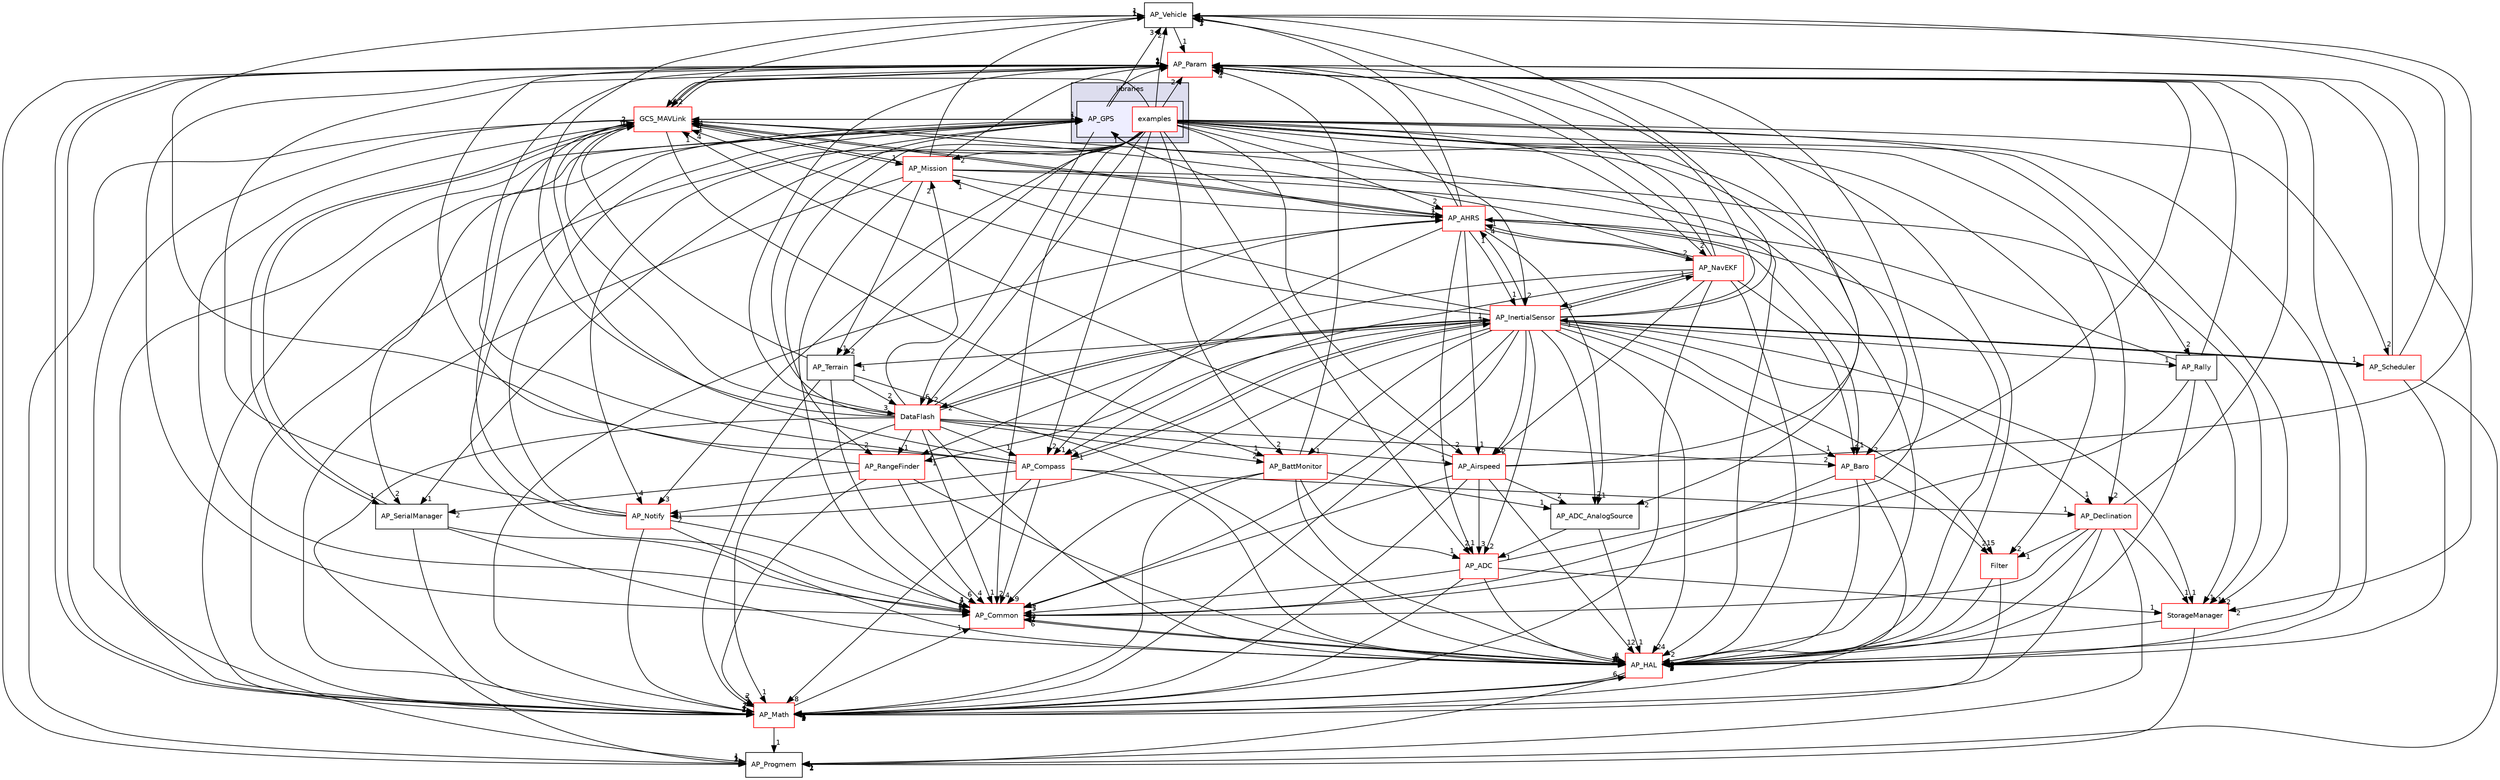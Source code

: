 digraph "libraries/AP_GPS" {
  compound=true
  node [ fontsize="10", fontname="Helvetica"];
  edge [ labelfontsize="10", labelfontname="Helvetica"];
  subgraph clusterdir_bc0718b08fb2015b8e59c47b2805f60c {
    graph [ bgcolor="#ddddee", pencolor="black", label="libraries" fontname="Helvetica", fontsize="10", URL="dir_bc0718b08fb2015b8e59c47b2805f60c.html"]
  subgraph clusterdir_dc27bcd5d3e114c391ea7ea0e777b78e {
    graph [ bgcolor="#eeeeff", pencolor="black", label="" URL="dir_dc27bcd5d3e114c391ea7ea0e777b78e.html"];
    dir_dc27bcd5d3e114c391ea7ea0e777b78e [shape=plaintext label="AP_GPS"];
    dir_fda98a31f752b40b28da85e5b5a17de6 [shape=box label="examples" color="red" fillcolor="white" style="filled" URL="dir_fda98a31f752b40b28da85e5b5a17de6.html"];
  }
  }
  dir_605736780307584fc5a1e6c30e237454 [shape=box label="AP_Vehicle" URL="dir_605736780307584fc5a1e6c30e237454.html"];
  dir_85ad937bf7c11de5c2907a482c9c56bd [shape=box label="AP_AHRS" fillcolor="white" style="filled" color="red" URL="dir_85ad937bf7c11de5c2907a482c9c56bd.html"];
  dir_a7fc19be35497a7ff9f517e98edaea32 [shape=box label="Filter" fillcolor="white" style="filled" color="red" URL="dir_a7fc19be35497a7ff9f517e98edaea32.html"];
  dir_be870cb78c6e1bc08f9e4388e1828b4d [shape=box label="GCS_MAVLink" fillcolor="white" style="filled" color="red" URL="dir_be870cb78c6e1bc08f9e4388e1828b4d.html"];
  dir_e79ddc13cd2b4faf04987f849586d280 [shape=box label="AP_Notify" fillcolor="white" style="filled" color="red" URL="dir_e79ddc13cd2b4faf04987f849586d280.html"];
  dir_1cbc10423b2512b31103883361e0123b [shape=box label="AP_HAL" fillcolor="white" style="filled" color="red" URL="dir_1cbc10423b2512b31103883361e0123b.html"];
  dir_a13c6ed4fd97de966b0386f9b4eb86c6 [shape=box label="AP_Rally" URL="dir_a13c6ed4fd97de966b0386f9b4eb86c6.html"];
  dir_200d929b8d5577e7f19dc05ce443c612 [shape=box label="AP_Param" fillcolor="white" style="filled" color="red" URL="dir_200d929b8d5577e7f19dc05ce443c612.html"];
  dir_f8d151dc119ef4d37afa003c944b490a [shape=box label="AP_InertialSensor" fillcolor="white" style="filled" color="red" URL="dir_f8d151dc119ef4d37afa003c944b490a.html"];
  dir_6094d1505bd35c5350b5dace379b2456 [shape=box label="AP_SerialManager" URL="dir_6094d1505bd35c5350b5dace379b2456.html"];
  dir_65717d02e6482fd400ba81c154f53df4 [shape=box label="AP_Compass" fillcolor="white" style="filled" color="red" URL="dir_65717d02e6482fd400ba81c154f53df4.html"];
  dir_943e52f8581fabc839a1d5cc5644b223 [shape=box label="StorageManager" fillcolor="white" style="filled" color="red" URL="dir_943e52f8581fabc839a1d5cc5644b223.html"];
  dir_996e8670f125f81a54035ee10c7e09eb [shape=box label="AP_ADC" fillcolor="white" style="filled" color="red" URL="dir_996e8670f125f81a54035ee10c7e09eb.html"];
  dir_f0f1373a5071732c20e016b31c47ef93 [shape=box label="AP_Airspeed" fillcolor="white" style="filled" color="red" URL="dir_f0f1373a5071732c20e016b31c47ef93.html"];
  dir_2db31eccffaa5186f16f2cc3bf0c362d [shape=box label="AP_RangeFinder" fillcolor="white" style="filled" color="red" URL="dir_2db31eccffaa5186f16f2cc3bf0c362d.html"];
  dir_93fb9127672489656ce87df72f6e986d [shape=box label="AP_Math" fillcolor="white" style="filled" color="red" URL="dir_93fb9127672489656ce87df72f6e986d.html"];
  dir_7db4a971a8c593e04169c3b474b45b25 [shape=box label="AP_Baro" fillcolor="white" style="filled" color="red" URL="dir_7db4a971a8c593e04169c3b474b45b25.html"];
  dir_f928a1ceb1b35bc625539098c2ce4b5a [shape=box label="AP_Terrain" URL="dir_f928a1ceb1b35bc625539098c2ce4b5a.html"];
  dir_76c3a7c075633ea7df6dd8cefcefbb8f [shape=box label="AP_Progmem" URL="dir_76c3a7c075633ea7df6dd8cefcefbb8f.html"];
  dir_210b3cddc805c7c91973d20121d570cf [shape=box label="AP_BattMonitor" fillcolor="white" style="filled" color="red" URL="dir_210b3cddc805c7c91973d20121d570cf.html"];
  dir_d9395b8c7ebe31e5b861a3fd94b6f729 [shape=box label="AP_Declination" fillcolor="white" style="filled" color="red" URL="dir_d9395b8c7ebe31e5b861a3fd94b6f729.html"];
  dir_758bea2d57e44590e8b855eb3ebf4c35 [shape=box label="AP_Scheduler" fillcolor="white" style="filled" color="red" URL="dir_758bea2d57e44590e8b855eb3ebf4c35.html"];
  dir_2890775853a43f967b43a1add8667c26 [shape=box label="AP_ADC_AnalogSource" URL="dir_2890775853a43f967b43a1add8667c26.html"];
  dir_df3f4256615fd4197927a84a019a8bd8 [shape=box label="AP_Common" fillcolor="white" style="filled" color="red" URL="dir_df3f4256615fd4197927a84a019a8bd8.html"];
  dir_8d948ab9565677f64d3685937d41488b [shape=box label="DataFlash" fillcolor="white" style="filled" color="red" URL="dir_8d948ab9565677f64d3685937d41488b.html"];
  dir_46edeb859ac943c9ceb605f4bae14ade [shape=box label="AP_NavEKF" fillcolor="white" style="filled" color="red" URL="dir_46edeb859ac943c9ceb605f4bae14ade.html"];
  dir_ba666ef17abd61415700e81def64829e [shape=box label="AP_Mission" fillcolor="white" style="filled" color="red" URL="dir_ba666ef17abd61415700e81def64829e.html"];
  dir_605736780307584fc5a1e6c30e237454->dir_200d929b8d5577e7f19dc05ce443c612 [headlabel="1", labeldistance=1.5 headhref="dir_000148_000127.html"];
  dir_85ad937bf7c11de5c2907a482c9c56bd->dir_605736780307584fc5a1e6c30e237454 [headlabel="1", labeldistance=1.5 headhref="dir_000014_000148.html"];
  dir_85ad937bf7c11de5c2907a482c9c56bd->dir_be870cb78c6e1bc08f9e4388e1828b4d [headlabel="1", labeldistance=1.5 headhref="dir_000014_000162.html"];
  dir_85ad937bf7c11de5c2907a482c9c56bd->dir_1cbc10423b2512b31103883361e0123b [headlabel="5", labeldistance=1.5 headhref="dir_000014_000046.html"];
  dir_85ad937bf7c11de5c2907a482c9c56bd->dir_200d929b8d5577e7f19dc05ce443c612 [headlabel="1", labeldistance=1.5 headhref="dir_000014_000127.html"];
  dir_85ad937bf7c11de5c2907a482c9c56bd->dir_f8d151dc119ef4d37afa003c944b490a [headlabel="1", labeldistance=1.5 headhref="dir_000014_000087.html"];
  dir_85ad937bf7c11de5c2907a482c9c56bd->dir_dc27bcd5d3e114c391ea7ea0e777b78e [headlabel="1", labeldistance=1.5 headhref="dir_000014_000042.html"];
  dir_85ad937bf7c11de5c2907a482c9c56bd->dir_65717d02e6482fd400ba81c154f53df4 [headlabel="1", labeldistance=1.5 headhref="dir_000014_000033.html"];
  dir_85ad937bf7c11de5c2907a482c9c56bd->dir_996e8670f125f81a54035ee10c7e09eb [headlabel="1", labeldistance=1.5 headhref="dir_000014_000010.html"];
  dir_85ad937bf7c11de5c2907a482c9c56bd->dir_f0f1373a5071732c20e016b31c47ef93 [headlabel="1", labeldistance=1.5 headhref="dir_000014_000017.html"];
  dir_85ad937bf7c11de5c2907a482c9c56bd->dir_93fb9127672489656ce87df72f6e986d [headlabel="1", labeldistance=1.5 headhref="dir_000014_000095.html"];
  dir_85ad937bf7c11de5c2907a482c9c56bd->dir_7db4a971a8c593e04169c3b474b45b25 [headlabel="1", labeldistance=1.5 headhref="dir_000014_000021.html"];
  dir_85ad937bf7c11de5c2907a482c9c56bd->dir_2890775853a43f967b43a1add8667c26 [headlabel="1", labeldistance=1.5 headhref="dir_000014_000013.html"];
  dir_85ad937bf7c11de5c2907a482c9c56bd->dir_46edeb859ac943c9ceb605f4bae14ade [headlabel="2", labeldistance=1.5 headhref="dir_000014_000112.html"];
  dir_a7fc19be35497a7ff9f517e98edaea32->dir_1cbc10423b2512b31103883361e0123b [headlabel="5", labeldistance=1.5 headhref="dir_000156_000046.html"];
  dir_a7fc19be35497a7ff9f517e98edaea32->dir_93fb9127672489656ce87df72f6e986d [headlabel="3", labeldistance=1.5 headhref="dir_000156_000095.html"];
  dir_be870cb78c6e1bc08f9e4388e1828b4d->dir_605736780307584fc5a1e6c30e237454 [headlabel="1", labeldistance=1.5 headhref="dir_000162_000148.html"];
  dir_be870cb78c6e1bc08f9e4388e1828b4d->dir_85ad937bf7c11de5c2907a482c9c56bd [headlabel="1", labeldistance=1.5 headhref="dir_000162_000014.html"];
  dir_be870cb78c6e1bc08f9e4388e1828b4d->dir_1cbc10423b2512b31103883361e0123b [headlabel="9", labeldistance=1.5 headhref="dir_000162_000046.html"];
  dir_be870cb78c6e1bc08f9e4388e1828b4d->dir_200d929b8d5577e7f19dc05ce443c612 [headlabel="1", labeldistance=1.5 headhref="dir_000162_000127.html"];
  dir_be870cb78c6e1bc08f9e4388e1828b4d->dir_6094d1505bd35c5350b5dace379b2456 [headlabel="1", labeldistance=1.5 headhref="dir_000162_000143.html"];
  dir_be870cb78c6e1bc08f9e4388e1828b4d->dir_dc27bcd5d3e114c391ea7ea0e777b78e [headlabel="1", labeldistance=1.5 headhref="dir_000162_000042.html"];
  dir_be870cb78c6e1bc08f9e4388e1828b4d->dir_93fb9127672489656ce87df72f6e986d [headlabel="1", labeldistance=1.5 headhref="dir_000162_000095.html"];
  dir_be870cb78c6e1bc08f9e4388e1828b4d->dir_76c3a7c075633ea7df6dd8cefcefbb8f [headlabel="1", labeldistance=1.5 headhref="dir_000162_000131.html"];
  dir_be870cb78c6e1bc08f9e4388e1828b4d->dir_210b3cddc805c7c91973d20121d570cf [headlabel="1", labeldistance=1.5 headhref="dir_000162_000024.html"];
  dir_be870cb78c6e1bc08f9e4388e1828b4d->dir_df3f4256615fd4197927a84a019a8bd8 [headlabel="4", labeldistance=1.5 headhref="dir_000162_000030.html"];
  dir_be870cb78c6e1bc08f9e4388e1828b4d->dir_8d948ab9565677f64d3685937d41488b [headlabel="3", labeldistance=1.5 headhref="dir_000162_000153.html"];
  dir_be870cb78c6e1bc08f9e4388e1828b4d->dir_ba666ef17abd61415700e81def64829e [headlabel="1", labeldistance=1.5 headhref="dir_000162_000102.html"];
  dir_e79ddc13cd2b4faf04987f849586d280->dir_be870cb78c6e1bc08f9e4388e1828b4d [headlabel="2", labeldistance=1.5 headhref="dir_000117_000162.html"];
  dir_e79ddc13cd2b4faf04987f849586d280->dir_1cbc10423b2512b31103883361e0123b [headlabel="16", labeldistance=1.5 headhref="dir_000117_000046.html"];
  dir_e79ddc13cd2b4faf04987f849586d280->dir_200d929b8d5577e7f19dc05ce443c612 [headlabel="1", labeldistance=1.5 headhref="dir_000117_000127.html"];
  dir_e79ddc13cd2b4faf04987f849586d280->dir_dc27bcd5d3e114c391ea7ea0e777b78e [headlabel="1", labeldistance=1.5 headhref="dir_000117_000042.html"];
  dir_e79ddc13cd2b4faf04987f849586d280->dir_93fb9127672489656ce87df72f6e986d [headlabel="2", labeldistance=1.5 headhref="dir_000117_000095.html"];
  dir_e79ddc13cd2b4faf04987f849586d280->dir_df3f4256615fd4197927a84a019a8bd8 [headlabel="4", labeldistance=1.5 headhref="dir_000117_000030.html"];
  dir_1cbc10423b2512b31103883361e0123b->dir_93fb9127672489656ce87df72f6e986d [headlabel="1", labeldistance=1.5 headhref="dir_000046_000095.html"];
  dir_1cbc10423b2512b31103883361e0123b->dir_76c3a7c075633ea7df6dd8cefcefbb8f [headlabel="2", labeldistance=1.5 headhref="dir_000046_000131.html"];
  dir_1cbc10423b2512b31103883361e0123b->dir_df3f4256615fd4197927a84a019a8bd8 [headlabel="6", labeldistance=1.5 headhref="dir_000046_000030.html"];
  dir_a13c6ed4fd97de966b0386f9b4eb86c6->dir_85ad937bf7c11de5c2907a482c9c56bd [headlabel="1", labeldistance=1.5 headhref="dir_000132_000014.html"];
  dir_a13c6ed4fd97de966b0386f9b4eb86c6->dir_1cbc10423b2512b31103883361e0123b [headlabel="1", labeldistance=1.5 headhref="dir_000132_000046.html"];
  dir_a13c6ed4fd97de966b0386f9b4eb86c6->dir_200d929b8d5577e7f19dc05ce443c612 [headlabel="1", labeldistance=1.5 headhref="dir_000132_000127.html"];
  dir_a13c6ed4fd97de966b0386f9b4eb86c6->dir_943e52f8581fabc839a1d5cc5644b223 [headlabel="1", labeldistance=1.5 headhref="dir_000132_000177.html"];
  dir_a13c6ed4fd97de966b0386f9b4eb86c6->dir_df3f4256615fd4197927a84a019a8bd8 [headlabel="1", labeldistance=1.5 headhref="dir_000132_000030.html"];
  dir_200d929b8d5577e7f19dc05ce443c612->dir_be870cb78c6e1bc08f9e4388e1828b4d [headlabel="1", labeldistance=1.5 headhref="dir_000127_000162.html"];
  dir_200d929b8d5577e7f19dc05ce443c612->dir_1cbc10423b2512b31103883361e0123b [headlabel="2", labeldistance=1.5 headhref="dir_000127_000046.html"];
  dir_200d929b8d5577e7f19dc05ce443c612->dir_943e52f8581fabc839a1d5cc5644b223 [headlabel="2", labeldistance=1.5 headhref="dir_000127_000177.html"];
  dir_200d929b8d5577e7f19dc05ce443c612->dir_93fb9127672489656ce87df72f6e986d [headlabel="1", labeldistance=1.5 headhref="dir_000127_000095.html"];
  dir_200d929b8d5577e7f19dc05ce443c612->dir_76c3a7c075633ea7df6dd8cefcefbb8f [headlabel="2", labeldistance=1.5 headhref="dir_000127_000131.html"];
  dir_200d929b8d5577e7f19dc05ce443c612->dir_df3f4256615fd4197927a84a019a8bd8 [headlabel="1", labeldistance=1.5 headhref="dir_000127_000030.html"];
  dir_f8d151dc119ef4d37afa003c944b490a->dir_605736780307584fc5a1e6c30e237454 [headlabel="2", labeldistance=1.5 headhref="dir_000087_000148.html"];
  dir_f8d151dc119ef4d37afa003c944b490a->dir_85ad937bf7c11de5c2907a482c9c56bd [headlabel="1", labeldistance=1.5 headhref="dir_000087_000014.html"];
  dir_f8d151dc119ef4d37afa003c944b490a->dir_a7fc19be35497a7ff9f517e98edaea32 [headlabel="15", labeldistance=1.5 headhref="dir_000087_000156.html"];
  dir_f8d151dc119ef4d37afa003c944b490a->dir_be870cb78c6e1bc08f9e4388e1828b4d [headlabel="4", labeldistance=1.5 headhref="dir_000087_000162.html"];
  dir_f8d151dc119ef4d37afa003c944b490a->dir_e79ddc13cd2b4faf04987f849586d280 [headlabel="2", labeldistance=1.5 headhref="dir_000087_000117.html"];
  dir_f8d151dc119ef4d37afa003c944b490a->dir_1cbc10423b2512b31103883361e0123b [headlabel="24", labeldistance=1.5 headhref="dir_000087_000046.html"];
  dir_f8d151dc119ef4d37afa003c944b490a->dir_a13c6ed4fd97de966b0386f9b4eb86c6 [headlabel="1", labeldistance=1.5 headhref="dir_000087_000132.html"];
  dir_f8d151dc119ef4d37afa003c944b490a->dir_200d929b8d5577e7f19dc05ce443c612 [headlabel="1", labeldistance=1.5 headhref="dir_000087_000127.html"];
  dir_f8d151dc119ef4d37afa003c944b490a->dir_65717d02e6482fd400ba81c154f53df4 [headlabel="1", labeldistance=1.5 headhref="dir_000087_000033.html"];
  dir_f8d151dc119ef4d37afa003c944b490a->dir_943e52f8581fabc839a1d5cc5644b223 [headlabel="1", labeldistance=1.5 headhref="dir_000087_000177.html"];
  dir_f8d151dc119ef4d37afa003c944b490a->dir_996e8670f125f81a54035ee10c7e09eb [headlabel="2", labeldistance=1.5 headhref="dir_000087_000010.html"];
  dir_f8d151dc119ef4d37afa003c944b490a->dir_f0f1373a5071732c20e016b31c47ef93 [headlabel="1", labeldistance=1.5 headhref="dir_000087_000017.html"];
  dir_f8d151dc119ef4d37afa003c944b490a->dir_2db31eccffaa5186f16f2cc3bf0c362d [headlabel="1", labeldistance=1.5 headhref="dir_000087_000133.html"];
  dir_f8d151dc119ef4d37afa003c944b490a->dir_93fb9127672489656ce87df72f6e986d [headlabel="7", labeldistance=1.5 headhref="dir_000087_000095.html"];
  dir_f8d151dc119ef4d37afa003c944b490a->dir_7db4a971a8c593e04169c3b474b45b25 [headlabel="1", labeldistance=1.5 headhref="dir_000087_000021.html"];
  dir_f8d151dc119ef4d37afa003c944b490a->dir_f928a1ceb1b35bc625539098c2ce4b5a [headlabel="1", labeldistance=1.5 headhref="dir_000087_000147.html"];
  dir_f8d151dc119ef4d37afa003c944b490a->dir_210b3cddc805c7c91973d20121d570cf [headlabel="1", labeldistance=1.5 headhref="dir_000087_000024.html"];
  dir_f8d151dc119ef4d37afa003c944b490a->dir_d9395b8c7ebe31e5b861a3fd94b6f729 [headlabel="1", labeldistance=1.5 headhref="dir_000087_000037.html"];
  dir_f8d151dc119ef4d37afa003c944b490a->dir_758bea2d57e44590e8b855eb3ebf4c35 [headlabel="1", labeldistance=1.5 headhref="dir_000087_000140.html"];
  dir_f8d151dc119ef4d37afa003c944b490a->dir_2890775853a43f967b43a1add8667c26 [headlabel="2", labeldistance=1.5 headhref="dir_000087_000013.html"];
  dir_f8d151dc119ef4d37afa003c944b490a->dir_df3f4256615fd4197927a84a019a8bd8 [headlabel="5", labeldistance=1.5 headhref="dir_000087_000030.html"];
  dir_f8d151dc119ef4d37afa003c944b490a->dir_8d948ab9565677f64d3685937d41488b [headlabel="2", labeldistance=1.5 headhref="dir_000087_000153.html"];
  dir_f8d151dc119ef4d37afa003c944b490a->dir_46edeb859ac943c9ceb605f4bae14ade [headlabel="1", labeldistance=1.5 headhref="dir_000087_000112.html"];
  dir_f8d151dc119ef4d37afa003c944b490a->dir_ba666ef17abd61415700e81def64829e [headlabel="1", labeldistance=1.5 headhref="dir_000087_000102.html"];
  dir_6094d1505bd35c5350b5dace379b2456->dir_be870cb78c6e1bc08f9e4388e1828b4d [headlabel="1", labeldistance=1.5 headhref="dir_000143_000162.html"];
  dir_6094d1505bd35c5350b5dace379b2456->dir_1cbc10423b2512b31103883361e0123b [headlabel="2", labeldistance=1.5 headhref="dir_000143_000046.html"];
  dir_6094d1505bd35c5350b5dace379b2456->dir_93fb9127672489656ce87df72f6e986d [headlabel="1", labeldistance=1.5 headhref="dir_000143_000095.html"];
  dir_6094d1505bd35c5350b5dace379b2456->dir_df3f4256615fd4197927a84a019a8bd8 [headlabel="1", labeldistance=1.5 headhref="dir_000143_000030.html"];
  dir_dc27bcd5d3e114c391ea7ea0e777b78e->dir_605736780307584fc5a1e6c30e237454 [headlabel="3", labeldistance=1.5 headhref="dir_000042_000148.html"];
  dir_dc27bcd5d3e114c391ea7ea0e777b78e->dir_be870cb78c6e1bc08f9e4388e1828b4d [headlabel="4", labeldistance=1.5 headhref="dir_000042_000162.html"];
  dir_dc27bcd5d3e114c391ea7ea0e777b78e->dir_e79ddc13cd2b4faf04987f849586d280 [headlabel="4", labeldistance=1.5 headhref="dir_000042_000117.html"];
  dir_dc27bcd5d3e114c391ea7ea0e777b78e->dir_1cbc10423b2512b31103883361e0123b [headlabel="8", labeldistance=1.5 headhref="dir_000042_000046.html"];
  dir_dc27bcd5d3e114c391ea7ea0e777b78e->dir_200d929b8d5577e7f19dc05ce443c612 [headlabel="3", labeldistance=1.5 headhref="dir_000042_000127.html"];
  dir_dc27bcd5d3e114c391ea7ea0e777b78e->dir_6094d1505bd35c5350b5dace379b2456 [headlabel="2", labeldistance=1.5 headhref="dir_000042_000143.html"];
  dir_dc27bcd5d3e114c391ea7ea0e777b78e->dir_93fb9127672489656ce87df72f6e986d [headlabel="4", labeldistance=1.5 headhref="dir_000042_000095.html"];
  dir_dc27bcd5d3e114c391ea7ea0e777b78e->dir_76c3a7c075633ea7df6dd8cefcefbb8f [headlabel="1", labeldistance=1.5 headhref="dir_000042_000131.html"];
  dir_dc27bcd5d3e114c391ea7ea0e777b78e->dir_df3f4256615fd4197927a84a019a8bd8 [headlabel="6", labeldistance=1.5 headhref="dir_000042_000030.html"];
  dir_dc27bcd5d3e114c391ea7ea0e777b78e->dir_8d948ab9565677f64d3685937d41488b [headlabel="6", labeldistance=1.5 headhref="dir_000042_000153.html"];
  dir_65717d02e6482fd400ba81c154f53df4->dir_605736780307584fc5a1e6c30e237454 [headlabel="1", labeldistance=1.5 headhref="dir_000033_000148.html"];
  dir_65717d02e6482fd400ba81c154f53df4->dir_be870cb78c6e1bc08f9e4388e1828b4d [headlabel="2", labeldistance=1.5 headhref="dir_000033_000162.html"];
  dir_65717d02e6482fd400ba81c154f53df4->dir_e79ddc13cd2b4faf04987f849586d280 [headlabel="1", labeldistance=1.5 headhref="dir_000033_000117.html"];
  dir_65717d02e6482fd400ba81c154f53df4->dir_1cbc10423b2512b31103883361e0123b [headlabel="14", labeldistance=1.5 headhref="dir_000033_000046.html"];
  dir_65717d02e6482fd400ba81c154f53df4->dir_200d929b8d5577e7f19dc05ce443c612 [headlabel="1", labeldistance=1.5 headhref="dir_000033_000127.html"];
  dir_65717d02e6482fd400ba81c154f53df4->dir_f8d151dc119ef4d37afa003c944b490a [headlabel="3", labeldistance=1.5 headhref="dir_000033_000087.html"];
  dir_65717d02e6482fd400ba81c154f53df4->dir_93fb9127672489656ce87df72f6e986d [headlabel="8", labeldistance=1.5 headhref="dir_000033_000095.html"];
  dir_65717d02e6482fd400ba81c154f53df4->dir_d9395b8c7ebe31e5b861a3fd94b6f729 [headlabel="1", labeldistance=1.5 headhref="dir_000033_000037.html"];
  dir_65717d02e6482fd400ba81c154f53df4->dir_df3f4256615fd4197927a84a019a8bd8 [headlabel="4", labeldistance=1.5 headhref="dir_000033_000030.html"];
  dir_943e52f8581fabc839a1d5cc5644b223->dir_1cbc10423b2512b31103883361e0123b [headlabel="3", labeldistance=1.5 headhref="dir_000177_000046.html"];
  dir_943e52f8581fabc839a1d5cc5644b223->dir_76c3a7c075633ea7df6dd8cefcefbb8f [headlabel="1", labeldistance=1.5 headhref="dir_000177_000131.html"];
  dir_fda98a31f752b40b28da85e5b5a17de6->dir_605736780307584fc5a1e6c30e237454 [headlabel="2", labeldistance=1.5 headhref="dir_000043_000148.html"];
  dir_fda98a31f752b40b28da85e5b5a17de6->dir_85ad937bf7c11de5c2907a482c9c56bd [headlabel="2", labeldistance=1.5 headhref="dir_000043_000014.html"];
  dir_fda98a31f752b40b28da85e5b5a17de6->dir_a7fc19be35497a7ff9f517e98edaea32 [headlabel="2", labeldistance=1.5 headhref="dir_000043_000156.html"];
  dir_fda98a31f752b40b28da85e5b5a17de6->dir_be870cb78c6e1bc08f9e4388e1828b4d [headlabel="2", labeldistance=1.5 headhref="dir_000043_000162.html"];
  dir_fda98a31f752b40b28da85e5b5a17de6->dir_e79ddc13cd2b4faf04987f849586d280 [headlabel="3", labeldistance=1.5 headhref="dir_000043_000117.html"];
  dir_fda98a31f752b40b28da85e5b5a17de6->dir_1cbc10423b2512b31103883361e0123b [headlabel="2", labeldistance=1.5 headhref="dir_000043_000046.html"];
  dir_fda98a31f752b40b28da85e5b5a17de6->dir_a13c6ed4fd97de966b0386f9b4eb86c6 [headlabel="2", labeldistance=1.5 headhref="dir_000043_000132.html"];
  dir_fda98a31f752b40b28da85e5b5a17de6->dir_200d929b8d5577e7f19dc05ce443c612 [headlabel="2", labeldistance=1.5 headhref="dir_000043_000127.html"];
  dir_fda98a31f752b40b28da85e5b5a17de6->dir_f8d151dc119ef4d37afa003c944b490a [headlabel="2", labeldistance=1.5 headhref="dir_000043_000087.html"];
  dir_fda98a31f752b40b28da85e5b5a17de6->dir_6094d1505bd35c5350b5dace379b2456 [headlabel="1", labeldistance=1.5 headhref="dir_000043_000143.html"];
  dir_fda98a31f752b40b28da85e5b5a17de6->dir_65717d02e6482fd400ba81c154f53df4 [headlabel="2", labeldistance=1.5 headhref="dir_000043_000033.html"];
  dir_fda98a31f752b40b28da85e5b5a17de6->dir_943e52f8581fabc839a1d5cc5644b223 [headlabel="2", labeldistance=1.5 headhref="dir_000043_000177.html"];
  dir_fda98a31f752b40b28da85e5b5a17de6->dir_996e8670f125f81a54035ee10c7e09eb [headlabel="2", labeldistance=1.5 headhref="dir_000043_000010.html"];
  dir_fda98a31f752b40b28da85e5b5a17de6->dir_f0f1373a5071732c20e016b31c47ef93 [headlabel="2", labeldistance=1.5 headhref="dir_000043_000017.html"];
  dir_fda98a31f752b40b28da85e5b5a17de6->dir_2db31eccffaa5186f16f2cc3bf0c362d [headlabel="2", labeldistance=1.5 headhref="dir_000043_000133.html"];
  dir_fda98a31f752b40b28da85e5b5a17de6->dir_93fb9127672489656ce87df72f6e986d [headlabel="2", labeldistance=1.5 headhref="dir_000043_000095.html"];
  dir_fda98a31f752b40b28da85e5b5a17de6->dir_7db4a971a8c593e04169c3b474b45b25 [headlabel="2", labeldistance=1.5 headhref="dir_000043_000021.html"];
  dir_fda98a31f752b40b28da85e5b5a17de6->dir_f928a1ceb1b35bc625539098c2ce4b5a [headlabel="2", labeldistance=1.5 headhref="dir_000043_000147.html"];
  dir_fda98a31f752b40b28da85e5b5a17de6->dir_210b3cddc805c7c91973d20121d570cf [headlabel="2", labeldistance=1.5 headhref="dir_000043_000024.html"];
  dir_fda98a31f752b40b28da85e5b5a17de6->dir_d9395b8c7ebe31e5b861a3fd94b6f729 [headlabel="2", labeldistance=1.5 headhref="dir_000043_000037.html"];
  dir_fda98a31f752b40b28da85e5b5a17de6->dir_758bea2d57e44590e8b855eb3ebf4c35 [headlabel="2", labeldistance=1.5 headhref="dir_000043_000140.html"];
  dir_fda98a31f752b40b28da85e5b5a17de6->dir_2890775853a43f967b43a1add8667c26 [headlabel="2", labeldistance=1.5 headhref="dir_000043_000013.html"];
  dir_fda98a31f752b40b28da85e5b5a17de6->dir_df3f4256615fd4197927a84a019a8bd8 [headlabel="2", labeldistance=1.5 headhref="dir_000043_000030.html"];
  dir_fda98a31f752b40b28da85e5b5a17de6->dir_8d948ab9565677f64d3685937d41488b [headlabel="2", labeldistance=1.5 headhref="dir_000043_000153.html"];
  dir_fda98a31f752b40b28da85e5b5a17de6->dir_46edeb859ac943c9ceb605f4bae14ade [headlabel="2", labeldistance=1.5 headhref="dir_000043_000112.html"];
  dir_fda98a31f752b40b28da85e5b5a17de6->dir_ba666ef17abd61415700e81def64829e [headlabel="2", labeldistance=1.5 headhref="dir_000043_000102.html"];
  dir_996e8670f125f81a54035ee10c7e09eb->dir_1cbc10423b2512b31103883361e0123b [headlabel="5", labeldistance=1.5 headhref="dir_000010_000046.html"];
  dir_996e8670f125f81a54035ee10c7e09eb->dir_200d929b8d5577e7f19dc05ce443c612 [headlabel="1", labeldistance=1.5 headhref="dir_000010_000127.html"];
  dir_996e8670f125f81a54035ee10c7e09eb->dir_943e52f8581fabc839a1d5cc5644b223 [headlabel="1", labeldistance=1.5 headhref="dir_000010_000177.html"];
  dir_996e8670f125f81a54035ee10c7e09eb->dir_93fb9127672489656ce87df72f6e986d [headlabel="1", labeldistance=1.5 headhref="dir_000010_000095.html"];
  dir_996e8670f125f81a54035ee10c7e09eb->dir_df3f4256615fd4197927a84a019a8bd8 [headlabel="3", labeldistance=1.5 headhref="dir_000010_000030.html"];
  dir_f0f1373a5071732c20e016b31c47ef93->dir_605736780307584fc5a1e6c30e237454 [headlabel="1", labeldistance=1.5 headhref="dir_000017_000148.html"];
  dir_f0f1373a5071732c20e016b31c47ef93->dir_be870cb78c6e1bc08f9e4388e1828b4d [headlabel="1", labeldistance=1.5 headhref="dir_000017_000162.html"];
  dir_f0f1373a5071732c20e016b31c47ef93->dir_1cbc10423b2512b31103883361e0123b [headlabel="12", labeldistance=1.5 headhref="dir_000017_000046.html"];
  dir_f0f1373a5071732c20e016b31c47ef93->dir_200d929b8d5577e7f19dc05ce443c612 [headlabel="1", labeldistance=1.5 headhref="dir_000017_000127.html"];
  dir_f0f1373a5071732c20e016b31c47ef93->dir_996e8670f125f81a54035ee10c7e09eb [headlabel="3", labeldistance=1.5 headhref="dir_000017_000010.html"];
  dir_f0f1373a5071732c20e016b31c47ef93->dir_93fb9127672489656ce87df72f6e986d [headlabel="4", labeldistance=1.5 headhref="dir_000017_000095.html"];
  dir_f0f1373a5071732c20e016b31c47ef93->dir_2890775853a43f967b43a1add8667c26 [headlabel="2", labeldistance=1.5 headhref="dir_000017_000013.html"];
  dir_f0f1373a5071732c20e016b31c47ef93->dir_df3f4256615fd4197927a84a019a8bd8 [headlabel="7", labeldistance=1.5 headhref="dir_000017_000030.html"];
  dir_2db31eccffaa5186f16f2cc3bf0c362d->dir_1cbc10423b2512b31103883361e0123b [headlabel="12", labeldistance=1.5 headhref="dir_000133_000046.html"];
  dir_2db31eccffaa5186f16f2cc3bf0c362d->dir_200d929b8d5577e7f19dc05ce443c612 [headlabel="1", labeldistance=1.5 headhref="dir_000133_000127.html"];
  dir_2db31eccffaa5186f16f2cc3bf0c362d->dir_6094d1505bd35c5350b5dace379b2456 [headlabel="2", labeldistance=1.5 headhref="dir_000133_000143.html"];
  dir_2db31eccffaa5186f16f2cc3bf0c362d->dir_93fb9127672489656ce87df72f6e986d [headlabel="2", labeldistance=1.5 headhref="dir_000133_000095.html"];
  dir_2db31eccffaa5186f16f2cc3bf0c362d->dir_df3f4256615fd4197927a84a019a8bd8 [headlabel="4", labeldistance=1.5 headhref="dir_000133_000030.html"];
  dir_93fb9127672489656ce87df72f6e986d->dir_1cbc10423b2512b31103883361e0123b [headlabel="6", labeldistance=1.5 headhref="dir_000095_000046.html"];
  dir_93fb9127672489656ce87df72f6e986d->dir_200d929b8d5577e7f19dc05ce443c612 [headlabel="1", labeldistance=1.5 headhref="dir_000095_000127.html"];
  dir_93fb9127672489656ce87df72f6e986d->dir_76c3a7c075633ea7df6dd8cefcefbb8f [headlabel="1", labeldistance=1.5 headhref="dir_000095_000131.html"];
  dir_93fb9127672489656ce87df72f6e986d->dir_df3f4256615fd4197927a84a019a8bd8 [headlabel="1", labeldistance=1.5 headhref="dir_000095_000030.html"];
  dir_7db4a971a8c593e04169c3b474b45b25->dir_a7fc19be35497a7ff9f517e98edaea32 [headlabel="2", labeldistance=1.5 headhref="dir_000021_000156.html"];
  dir_7db4a971a8c593e04169c3b474b45b25->dir_1cbc10423b2512b31103883361e0123b [headlabel="8", labeldistance=1.5 headhref="dir_000021_000046.html"];
  dir_7db4a971a8c593e04169c3b474b45b25->dir_200d929b8d5577e7f19dc05ce443c612 [headlabel="1", labeldistance=1.5 headhref="dir_000021_000127.html"];
  dir_7db4a971a8c593e04169c3b474b45b25->dir_93fb9127672489656ce87df72f6e986d [headlabel="1", labeldistance=1.5 headhref="dir_000021_000095.html"];
  dir_7db4a971a8c593e04169c3b474b45b25->dir_df3f4256615fd4197927a84a019a8bd8 [headlabel="2", labeldistance=1.5 headhref="dir_000021_000030.html"];
  dir_f928a1ceb1b35bc625539098c2ce4b5a->dir_be870cb78c6e1bc08f9e4388e1828b4d [headlabel="10", labeldistance=1.5 headhref="dir_000147_000162.html"];
  dir_f928a1ceb1b35bc625539098c2ce4b5a->dir_1cbc10423b2512b31103883361e0123b [headlabel="6", labeldistance=1.5 headhref="dir_000147_000046.html"];
  dir_f928a1ceb1b35bc625539098c2ce4b5a->dir_93fb9127672489656ce87df72f6e986d [headlabel="5", labeldistance=1.5 headhref="dir_000147_000095.html"];
  dir_f928a1ceb1b35bc625539098c2ce4b5a->dir_df3f4256615fd4197927a84a019a8bd8 [headlabel="6", labeldistance=1.5 headhref="dir_000147_000030.html"];
  dir_f928a1ceb1b35bc625539098c2ce4b5a->dir_8d948ab9565677f64d3685937d41488b [headlabel="2", labeldistance=1.5 headhref="dir_000147_000153.html"];
  dir_210b3cddc805c7c91973d20121d570cf->dir_1cbc10423b2512b31103883361e0123b [headlabel="8", labeldistance=1.5 headhref="dir_000024_000046.html"];
  dir_210b3cddc805c7c91973d20121d570cf->dir_200d929b8d5577e7f19dc05ce443c612 [headlabel="4", labeldistance=1.5 headhref="dir_000024_000127.html"];
  dir_210b3cddc805c7c91973d20121d570cf->dir_996e8670f125f81a54035ee10c7e09eb [headlabel="1", labeldistance=1.5 headhref="dir_000024_000010.html"];
  dir_210b3cddc805c7c91973d20121d570cf->dir_93fb9127672489656ce87df72f6e986d [headlabel="6", labeldistance=1.5 headhref="dir_000024_000095.html"];
  dir_210b3cddc805c7c91973d20121d570cf->dir_2890775853a43f967b43a1add8667c26 [headlabel="1", labeldistance=1.5 headhref="dir_000024_000013.html"];
  dir_210b3cddc805c7c91973d20121d570cf->dir_df3f4256615fd4197927a84a019a8bd8 [headlabel="9", labeldistance=1.5 headhref="dir_000024_000030.html"];
  dir_d9395b8c7ebe31e5b861a3fd94b6f729->dir_a7fc19be35497a7ff9f517e98edaea32 [headlabel="1", labeldistance=1.5 headhref="dir_000037_000156.html"];
  dir_d9395b8c7ebe31e5b861a3fd94b6f729->dir_1cbc10423b2512b31103883361e0123b [headlabel="1", labeldistance=1.5 headhref="dir_000037_000046.html"];
  dir_d9395b8c7ebe31e5b861a3fd94b6f729->dir_200d929b8d5577e7f19dc05ce443c612 [headlabel="1", labeldistance=1.5 headhref="dir_000037_000127.html"];
  dir_d9395b8c7ebe31e5b861a3fd94b6f729->dir_943e52f8581fabc839a1d5cc5644b223 [headlabel="1", labeldistance=1.5 headhref="dir_000037_000177.html"];
  dir_d9395b8c7ebe31e5b861a3fd94b6f729->dir_93fb9127672489656ce87df72f6e986d [headlabel="2", labeldistance=1.5 headhref="dir_000037_000095.html"];
  dir_d9395b8c7ebe31e5b861a3fd94b6f729->dir_76c3a7c075633ea7df6dd8cefcefbb8f [headlabel="1", labeldistance=1.5 headhref="dir_000037_000131.html"];
  dir_d9395b8c7ebe31e5b861a3fd94b6f729->dir_df3f4256615fd4197927a84a019a8bd8 [headlabel="2", labeldistance=1.5 headhref="dir_000037_000030.html"];
  dir_758bea2d57e44590e8b855eb3ebf4c35->dir_605736780307584fc5a1e6c30e237454 [headlabel="1", labeldistance=1.5 headhref="dir_000140_000148.html"];
  dir_758bea2d57e44590e8b855eb3ebf4c35->dir_1cbc10423b2512b31103883361e0123b [headlabel="3", labeldistance=1.5 headhref="dir_000140_000046.html"];
  dir_758bea2d57e44590e8b855eb3ebf4c35->dir_200d929b8d5577e7f19dc05ce443c612 [headlabel="2", labeldistance=1.5 headhref="dir_000140_000127.html"];
  dir_758bea2d57e44590e8b855eb3ebf4c35->dir_f8d151dc119ef4d37afa003c944b490a [headlabel="1", labeldistance=1.5 headhref="dir_000140_000087.html"];
  dir_758bea2d57e44590e8b855eb3ebf4c35->dir_76c3a7c075633ea7df6dd8cefcefbb8f [headlabel="1", labeldistance=1.5 headhref="dir_000140_000131.html"];
  dir_2890775853a43f967b43a1add8667c26->dir_1cbc10423b2512b31103883361e0123b [headlabel="1", labeldistance=1.5 headhref="dir_000013_000046.html"];
  dir_2890775853a43f967b43a1add8667c26->dir_996e8670f125f81a54035ee10c7e09eb [headlabel="1", labeldistance=1.5 headhref="dir_000013_000010.html"];
  dir_df3f4256615fd4197927a84a019a8bd8->dir_1cbc10423b2512b31103883361e0123b [headlabel="3", labeldistance=1.5 headhref="dir_000030_000046.html"];
  dir_8d948ab9565677f64d3685937d41488b->dir_605736780307584fc5a1e6c30e237454 [headlabel="1", labeldistance=1.5 headhref="dir_000153_000148.html"];
  dir_8d948ab9565677f64d3685937d41488b->dir_85ad937bf7c11de5c2907a482c9c56bd [headlabel="2", labeldistance=1.5 headhref="dir_000153_000014.html"];
  dir_8d948ab9565677f64d3685937d41488b->dir_1cbc10423b2512b31103883361e0123b [headlabel="9", labeldistance=1.5 headhref="dir_000153_000046.html"];
  dir_8d948ab9565677f64d3685937d41488b->dir_200d929b8d5577e7f19dc05ce443c612 [headlabel="2", labeldistance=1.5 headhref="dir_000153_000127.html"];
  dir_8d948ab9565677f64d3685937d41488b->dir_f8d151dc119ef4d37afa003c944b490a [headlabel="1", labeldistance=1.5 headhref="dir_000153_000087.html"];
  dir_8d948ab9565677f64d3685937d41488b->dir_dc27bcd5d3e114c391ea7ea0e777b78e [headlabel="1", labeldistance=1.5 headhref="dir_000153_000042.html"];
  dir_8d948ab9565677f64d3685937d41488b->dir_65717d02e6482fd400ba81c154f53df4 [headlabel="1", labeldistance=1.5 headhref="dir_000153_000033.html"];
  dir_8d948ab9565677f64d3685937d41488b->dir_f0f1373a5071732c20e016b31c47ef93 [headlabel="1", labeldistance=1.5 headhref="dir_000153_000017.html"];
  dir_8d948ab9565677f64d3685937d41488b->dir_2db31eccffaa5186f16f2cc3bf0c362d [headlabel="1", labeldistance=1.5 headhref="dir_000153_000133.html"];
  dir_8d948ab9565677f64d3685937d41488b->dir_93fb9127672489656ce87df72f6e986d [headlabel="1", labeldistance=1.5 headhref="dir_000153_000095.html"];
  dir_8d948ab9565677f64d3685937d41488b->dir_7db4a971a8c593e04169c3b474b45b25 [headlabel="2", labeldistance=1.5 headhref="dir_000153_000021.html"];
  dir_8d948ab9565677f64d3685937d41488b->dir_76c3a7c075633ea7df6dd8cefcefbb8f [headlabel="1", labeldistance=1.5 headhref="dir_000153_000131.html"];
  dir_8d948ab9565677f64d3685937d41488b->dir_210b3cddc805c7c91973d20121d570cf [headlabel="2", labeldistance=1.5 headhref="dir_000153_000024.html"];
  dir_8d948ab9565677f64d3685937d41488b->dir_df3f4256615fd4197927a84a019a8bd8 [headlabel="1", labeldistance=1.5 headhref="dir_000153_000030.html"];
  dir_8d948ab9565677f64d3685937d41488b->dir_ba666ef17abd61415700e81def64829e [headlabel="2", labeldistance=1.5 headhref="dir_000153_000102.html"];
  dir_46edeb859ac943c9ceb605f4bae14ade->dir_605736780307584fc5a1e6c30e237454 [headlabel="3", labeldistance=1.5 headhref="dir_000112_000148.html"];
  dir_46edeb859ac943c9ceb605f4bae14ade->dir_85ad937bf7c11de5c2907a482c9c56bd [headlabel="4", labeldistance=1.5 headhref="dir_000112_000014.html"];
  dir_46edeb859ac943c9ceb605f4bae14ade->dir_be870cb78c6e1bc08f9e4388e1828b4d [headlabel="2", labeldistance=1.5 headhref="dir_000112_000162.html"];
  dir_46edeb859ac943c9ceb605f4bae14ade->dir_1cbc10423b2512b31103883361e0123b [headlabel="3", labeldistance=1.5 headhref="dir_000112_000046.html"];
  dir_46edeb859ac943c9ceb605f4bae14ade->dir_200d929b8d5577e7f19dc05ce443c612 [headlabel="5", labeldistance=1.5 headhref="dir_000112_000127.html"];
  dir_46edeb859ac943c9ceb605f4bae14ade->dir_f8d151dc119ef4d37afa003c944b490a [headlabel="2", labeldistance=1.5 headhref="dir_000112_000087.html"];
  dir_46edeb859ac943c9ceb605f4bae14ade->dir_65717d02e6482fd400ba81c154f53df4 [headlabel="2", labeldistance=1.5 headhref="dir_000112_000033.html"];
  dir_46edeb859ac943c9ceb605f4bae14ade->dir_f0f1373a5071732c20e016b31c47ef93 [headlabel="2", labeldistance=1.5 headhref="dir_000112_000017.html"];
  dir_46edeb859ac943c9ceb605f4bae14ade->dir_2db31eccffaa5186f16f2cc3bf0c362d [headlabel="1", labeldistance=1.5 headhref="dir_000112_000133.html"];
  dir_46edeb859ac943c9ceb605f4bae14ade->dir_93fb9127672489656ce87df72f6e986d [headlabel="5", labeldistance=1.5 headhref="dir_000112_000095.html"];
  dir_46edeb859ac943c9ceb605f4bae14ade->dir_7db4a971a8c593e04169c3b474b45b25 [headlabel="2", labeldistance=1.5 headhref="dir_000112_000021.html"];
  dir_ba666ef17abd61415700e81def64829e->dir_605736780307584fc5a1e6c30e237454 [headlabel="1", labeldistance=1.5 headhref="dir_000102_000148.html"];
  dir_ba666ef17abd61415700e81def64829e->dir_85ad937bf7c11de5c2907a482c9c56bd [headlabel="1", labeldistance=1.5 headhref="dir_000102_000014.html"];
  dir_ba666ef17abd61415700e81def64829e->dir_be870cb78c6e1bc08f9e4388e1828b4d [headlabel="1", labeldistance=1.5 headhref="dir_000102_000162.html"];
  dir_ba666ef17abd61415700e81def64829e->dir_1cbc10423b2512b31103883361e0123b [headlabel="2", labeldistance=1.5 headhref="dir_000102_000046.html"];
  dir_ba666ef17abd61415700e81def64829e->dir_200d929b8d5577e7f19dc05ce443c612 [headlabel="1", labeldistance=1.5 headhref="dir_000102_000127.html"];
  dir_ba666ef17abd61415700e81def64829e->dir_943e52f8581fabc839a1d5cc5644b223 [headlabel="1", labeldistance=1.5 headhref="dir_000102_000177.html"];
  dir_ba666ef17abd61415700e81def64829e->dir_93fb9127672489656ce87df72f6e986d [headlabel="1", labeldistance=1.5 headhref="dir_000102_000095.html"];
  dir_ba666ef17abd61415700e81def64829e->dir_f928a1ceb1b35bc625539098c2ce4b5a [headlabel="1", labeldistance=1.5 headhref="dir_000102_000147.html"];
  dir_ba666ef17abd61415700e81def64829e->dir_df3f4256615fd4197927a84a019a8bd8 [headlabel="1", labeldistance=1.5 headhref="dir_000102_000030.html"];
}
